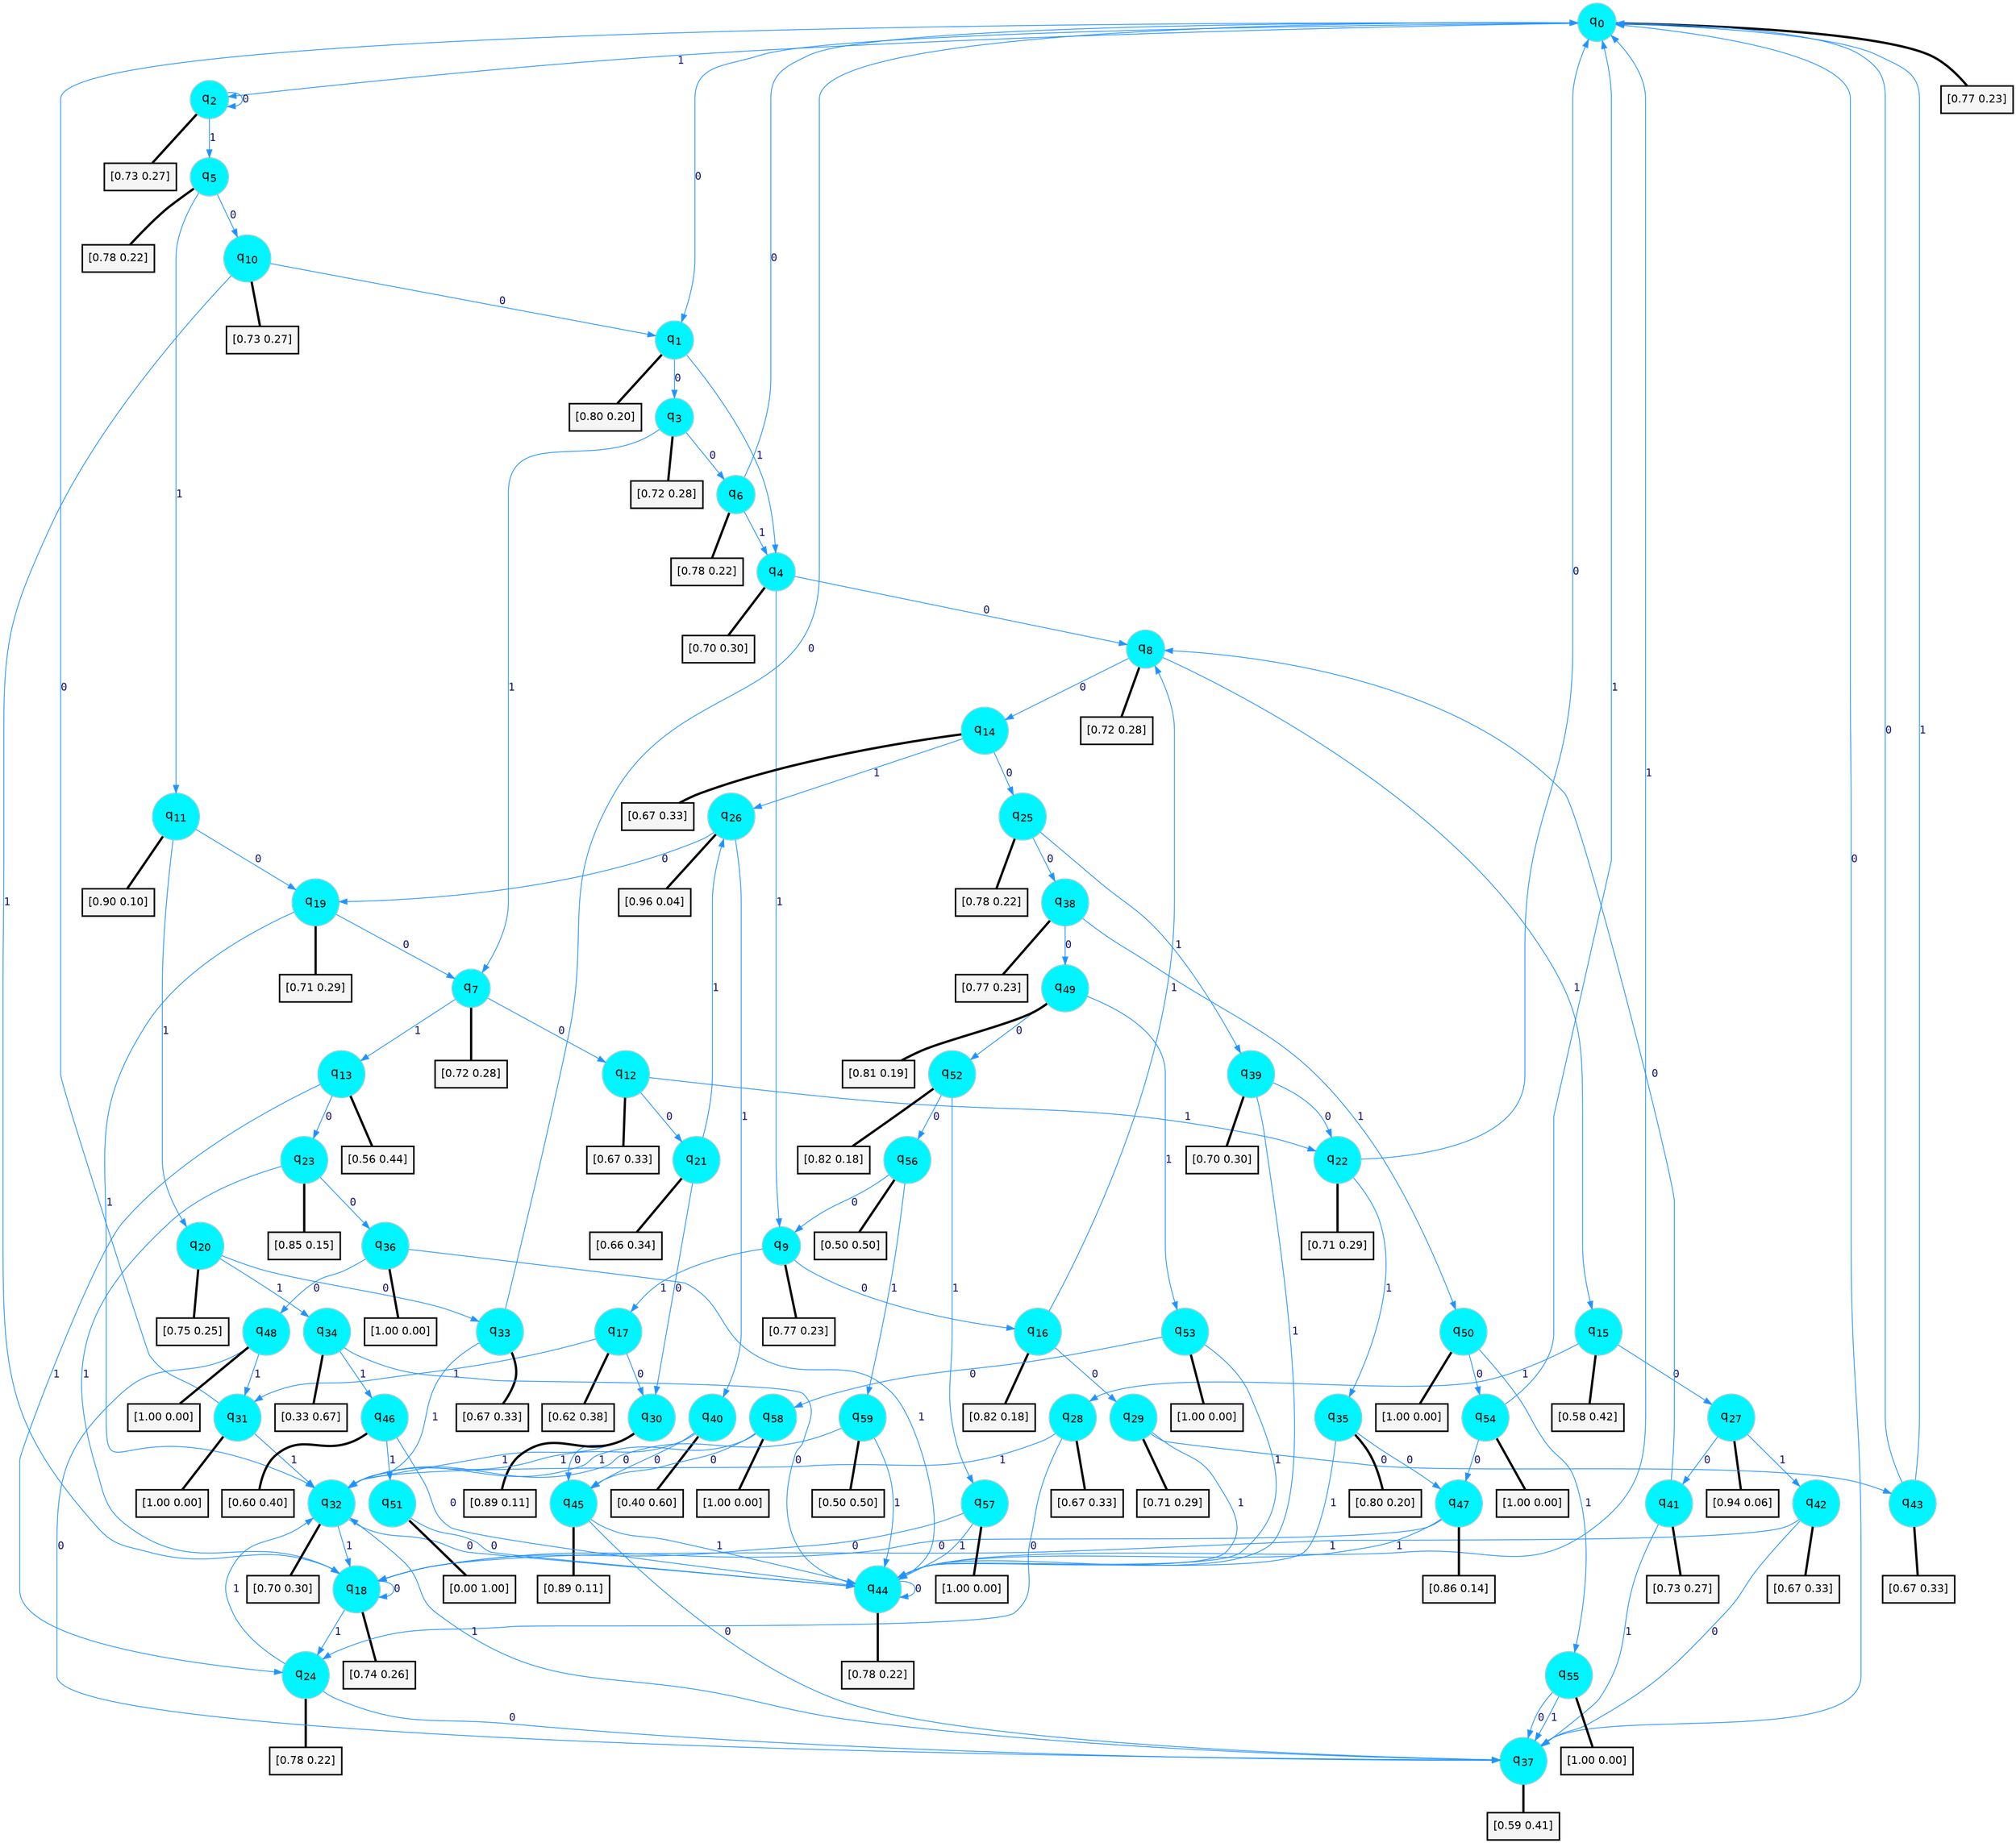digraph G {
graph [
bgcolor=transparent, dpi=300, rankdir=TD, size="40,25"];
node [
color=gray, fillcolor=turquoise1, fontcolor=black, fontname=Helvetica, fontsize=16, fontweight=bold, shape=circle, style=filled];
edge [
arrowsize=1, color=dodgerblue1, fontcolor=midnightblue, fontname=courier, fontweight=bold, penwidth=1, style=solid, weight=20];
0[label=<q<SUB>0</SUB>>];
1[label=<q<SUB>1</SUB>>];
2[label=<q<SUB>2</SUB>>];
3[label=<q<SUB>3</SUB>>];
4[label=<q<SUB>4</SUB>>];
5[label=<q<SUB>5</SUB>>];
6[label=<q<SUB>6</SUB>>];
7[label=<q<SUB>7</SUB>>];
8[label=<q<SUB>8</SUB>>];
9[label=<q<SUB>9</SUB>>];
10[label=<q<SUB>10</SUB>>];
11[label=<q<SUB>11</SUB>>];
12[label=<q<SUB>12</SUB>>];
13[label=<q<SUB>13</SUB>>];
14[label=<q<SUB>14</SUB>>];
15[label=<q<SUB>15</SUB>>];
16[label=<q<SUB>16</SUB>>];
17[label=<q<SUB>17</SUB>>];
18[label=<q<SUB>18</SUB>>];
19[label=<q<SUB>19</SUB>>];
20[label=<q<SUB>20</SUB>>];
21[label=<q<SUB>21</SUB>>];
22[label=<q<SUB>22</SUB>>];
23[label=<q<SUB>23</SUB>>];
24[label=<q<SUB>24</SUB>>];
25[label=<q<SUB>25</SUB>>];
26[label=<q<SUB>26</SUB>>];
27[label=<q<SUB>27</SUB>>];
28[label=<q<SUB>28</SUB>>];
29[label=<q<SUB>29</SUB>>];
30[label=<q<SUB>30</SUB>>];
31[label=<q<SUB>31</SUB>>];
32[label=<q<SUB>32</SUB>>];
33[label=<q<SUB>33</SUB>>];
34[label=<q<SUB>34</SUB>>];
35[label=<q<SUB>35</SUB>>];
36[label=<q<SUB>36</SUB>>];
37[label=<q<SUB>37</SUB>>];
38[label=<q<SUB>38</SUB>>];
39[label=<q<SUB>39</SUB>>];
40[label=<q<SUB>40</SUB>>];
41[label=<q<SUB>41</SUB>>];
42[label=<q<SUB>42</SUB>>];
43[label=<q<SUB>43</SUB>>];
44[label=<q<SUB>44</SUB>>];
45[label=<q<SUB>45</SUB>>];
46[label=<q<SUB>46</SUB>>];
47[label=<q<SUB>47</SUB>>];
48[label=<q<SUB>48</SUB>>];
49[label=<q<SUB>49</SUB>>];
50[label=<q<SUB>50</SUB>>];
51[label=<q<SUB>51</SUB>>];
52[label=<q<SUB>52</SUB>>];
53[label=<q<SUB>53</SUB>>];
54[label=<q<SUB>54</SUB>>];
55[label=<q<SUB>55</SUB>>];
56[label=<q<SUB>56</SUB>>];
57[label=<q<SUB>57</SUB>>];
58[label=<q<SUB>58</SUB>>];
59[label=<q<SUB>59</SUB>>];
60[label="[0.77 0.23]", shape=box,fontcolor=black, fontname=Helvetica, fontsize=14, penwidth=2, fillcolor=whitesmoke,color=black];
61[label="[0.80 0.20]", shape=box,fontcolor=black, fontname=Helvetica, fontsize=14, penwidth=2, fillcolor=whitesmoke,color=black];
62[label="[0.73 0.27]", shape=box,fontcolor=black, fontname=Helvetica, fontsize=14, penwidth=2, fillcolor=whitesmoke,color=black];
63[label="[0.72 0.28]", shape=box,fontcolor=black, fontname=Helvetica, fontsize=14, penwidth=2, fillcolor=whitesmoke,color=black];
64[label="[0.70 0.30]", shape=box,fontcolor=black, fontname=Helvetica, fontsize=14, penwidth=2, fillcolor=whitesmoke,color=black];
65[label="[0.78 0.22]", shape=box,fontcolor=black, fontname=Helvetica, fontsize=14, penwidth=2, fillcolor=whitesmoke,color=black];
66[label="[0.78 0.22]", shape=box,fontcolor=black, fontname=Helvetica, fontsize=14, penwidth=2, fillcolor=whitesmoke,color=black];
67[label="[0.72 0.28]", shape=box,fontcolor=black, fontname=Helvetica, fontsize=14, penwidth=2, fillcolor=whitesmoke,color=black];
68[label="[0.72 0.28]", shape=box,fontcolor=black, fontname=Helvetica, fontsize=14, penwidth=2, fillcolor=whitesmoke,color=black];
69[label="[0.77 0.23]", shape=box,fontcolor=black, fontname=Helvetica, fontsize=14, penwidth=2, fillcolor=whitesmoke,color=black];
70[label="[0.73 0.27]", shape=box,fontcolor=black, fontname=Helvetica, fontsize=14, penwidth=2, fillcolor=whitesmoke,color=black];
71[label="[0.90 0.10]", shape=box,fontcolor=black, fontname=Helvetica, fontsize=14, penwidth=2, fillcolor=whitesmoke,color=black];
72[label="[0.67 0.33]", shape=box,fontcolor=black, fontname=Helvetica, fontsize=14, penwidth=2, fillcolor=whitesmoke,color=black];
73[label="[0.56 0.44]", shape=box,fontcolor=black, fontname=Helvetica, fontsize=14, penwidth=2, fillcolor=whitesmoke,color=black];
74[label="[0.67 0.33]", shape=box,fontcolor=black, fontname=Helvetica, fontsize=14, penwidth=2, fillcolor=whitesmoke,color=black];
75[label="[0.58 0.42]", shape=box,fontcolor=black, fontname=Helvetica, fontsize=14, penwidth=2, fillcolor=whitesmoke,color=black];
76[label="[0.82 0.18]", shape=box,fontcolor=black, fontname=Helvetica, fontsize=14, penwidth=2, fillcolor=whitesmoke,color=black];
77[label="[0.62 0.38]", shape=box,fontcolor=black, fontname=Helvetica, fontsize=14, penwidth=2, fillcolor=whitesmoke,color=black];
78[label="[0.74 0.26]", shape=box,fontcolor=black, fontname=Helvetica, fontsize=14, penwidth=2, fillcolor=whitesmoke,color=black];
79[label="[0.71 0.29]", shape=box,fontcolor=black, fontname=Helvetica, fontsize=14, penwidth=2, fillcolor=whitesmoke,color=black];
80[label="[0.75 0.25]", shape=box,fontcolor=black, fontname=Helvetica, fontsize=14, penwidth=2, fillcolor=whitesmoke,color=black];
81[label="[0.66 0.34]", shape=box,fontcolor=black, fontname=Helvetica, fontsize=14, penwidth=2, fillcolor=whitesmoke,color=black];
82[label="[0.71 0.29]", shape=box,fontcolor=black, fontname=Helvetica, fontsize=14, penwidth=2, fillcolor=whitesmoke,color=black];
83[label="[0.85 0.15]", shape=box,fontcolor=black, fontname=Helvetica, fontsize=14, penwidth=2, fillcolor=whitesmoke,color=black];
84[label="[0.78 0.22]", shape=box,fontcolor=black, fontname=Helvetica, fontsize=14, penwidth=2, fillcolor=whitesmoke,color=black];
85[label="[0.78 0.22]", shape=box,fontcolor=black, fontname=Helvetica, fontsize=14, penwidth=2, fillcolor=whitesmoke,color=black];
86[label="[0.96 0.04]", shape=box,fontcolor=black, fontname=Helvetica, fontsize=14, penwidth=2, fillcolor=whitesmoke,color=black];
87[label="[0.94 0.06]", shape=box,fontcolor=black, fontname=Helvetica, fontsize=14, penwidth=2, fillcolor=whitesmoke,color=black];
88[label="[0.67 0.33]", shape=box,fontcolor=black, fontname=Helvetica, fontsize=14, penwidth=2, fillcolor=whitesmoke,color=black];
89[label="[0.71 0.29]", shape=box,fontcolor=black, fontname=Helvetica, fontsize=14, penwidth=2, fillcolor=whitesmoke,color=black];
90[label="[0.89 0.11]", shape=box,fontcolor=black, fontname=Helvetica, fontsize=14, penwidth=2, fillcolor=whitesmoke,color=black];
91[label="[1.00 0.00]", shape=box,fontcolor=black, fontname=Helvetica, fontsize=14, penwidth=2, fillcolor=whitesmoke,color=black];
92[label="[0.70 0.30]", shape=box,fontcolor=black, fontname=Helvetica, fontsize=14, penwidth=2, fillcolor=whitesmoke,color=black];
93[label="[0.67 0.33]", shape=box,fontcolor=black, fontname=Helvetica, fontsize=14, penwidth=2, fillcolor=whitesmoke,color=black];
94[label="[0.33 0.67]", shape=box,fontcolor=black, fontname=Helvetica, fontsize=14, penwidth=2, fillcolor=whitesmoke,color=black];
95[label="[0.80 0.20]", shape=box,fontcolor=black, fontname=Helvetica, fontsize=14, penwidth=2, fillcolor=whitesmoke,color=black];
96[label="[1.00 0.00]", shape=box,fontcolor=black, fontname=Helvetica, fontsize=14, penwidth=2, fillcolor=whitesmoke,color=black];
97[label="[0.59 0.41]", shape=box,fontcolor=black, fontname=Helvetica, fontsize=14, penwidth=2, fillcolor=whitesmoke,color=black];
98[label="[0.77 0.23]", shape=box,fontcolor=black, fontname=Helvetica, fontsize=14, penwidth=2, fillcolor=whitesmoke,color=black];
99[label="[0.70 0.30]", shape=box,fontcolor=black, fontname=Helvetica, fontsize=14, penwidth=2, fillcolor=whitesmoke,color=black];
100[label="[0.40 0.60]", shape=box,fontcolor=black, fontname=Helvetica, fontsize=14, penwidth=2, fillcolor=whitesmoke,color=black];
101[label="[0.73 0.27]", shape=box,fontcolor=black, fontname=Helvetica, fontsize=14, penwidth=2, fillcolor=whitesmoke,color=black];
102[label="[0.67 0.33]", shape=box,fontcolor=black, fontname=Helvetica, fontsize=14, penwidth=2, fillcolor=whitesmoke,color=black];
103[label="[0.67 0.33]", shape=box,fontcolor=black, fontname=Helvetica, fontsize=14, penwidth=2, fillcolor=whitesmoke,color=black];
104[label="[0.78 0.22]", shape=box,fontcolor=black, fontname=Helvetica, fontsize=14, penwidth=2, fillcolor=whitesmoke,color=black];
105[label="[0.89 0.11]", shape=box,fontcolor=black, fontname=Helvetica, fontsize=14, penwidth=2, fillcolor=whitesmoke,color=black];
106[label="[0.60 0.40]", shape=box,fontcolor=black, fontname=Helvetica, fontsize=14, penwidth=2, fillcolor=whitesmoke,color=black];
107[label="[0.86 0.14]", shape=box,fontcolor=black, fontname=Helvetica, fontsize=14, penwidth=2, fillcolor=whitesmoke,color=black];
108[label="[1.00 0.00]", shape=box,fontcolor=black, fontname=Helvetica, fontsize=14, penwidth=2, fillcolor=whitesmoke,color=black];
109[label="[0.81 0.19]", shape=box,fontcolor=black, fontname=Helvetica, fontsize=14, penwidth=2, fillcolor=whitesmoke,color=black];
110[label="[1.00 0.00]", shape=box,fontcolor=black, fontname=Helvetica, fontsize=14, penwidth=2, fillcolor=whitesmoke,color=black];
111[label="[0.00 1.00]", shape=box,fontcolor=black, fontname=Helvetica, fontsize=14, penwidth=2, fillcolor=whitesmoke,color=black];
112[label="[0.82 0.18]", shape=box,fontcolor=black, fontname=Helvetica, fontsize=14, penwidth=2, fillcolor=whitesmoke,color=black];
113[label="[1.00 0.00]", shape=box,fontcolor=black, fontname=Helvetica, fontsize=14, penwidth=2, fillcolor=whitesmoke,color=black];
114[label="[1.00 0.00]", shape=box,fontcolor=black, fontname=Helvetica, fontsize=14, penwidth=2, fillcolor=whitesmoke,color=black];
115[label="[1.00 0.00]", shape=box,fontcolor=black, fontname=Helvetica, fontsize=14, penwidth=2, fillcolor=whitesmoke,color=black];
116[label="[0.50 0.50]", shape=box,fontcolor=black, fontname=Helvetica, fontsize=14, penwidth=2, fillcolor=whitesmoke,color=black];
117[label="[1.00 0.00]", shape=box,fontcolor=black, fontname=Helvetica, fontsize=14, penwidth=2, fillcolor=whitesmoke,color=black];
118[label="[1.00 0.00]", shape=box,fontcolor=black, fontname=Helvetica, fontsize=14, penwidth=2, fillcolor=whitesmoke,color=black];
119[label="[0.50 0.50]", shape=box,fontcolor=black, fontname=Helvetica, fontsize=14, penwidth=2, fillcolor=whitesmoke,color=black];
0->1 [label=0];
0->2 [label=1];
0->60 [arrowhead=none, penwidth=3,color=black];
1->3 [label=0];
1->4 [label=1];
1->61 [arrowhead=none, penwidth=3,color=black];
2->2 [label=0];
2->5 [label=1];
2->62 [arrowhead=none, penwidth=3,color=black];
3->6 [label=0];
3->7 [label=1];
3->63 [arrowhead=none, penwidth=3,color=black];
4->8 [label=0];
4->9 [label=1];
4->64 [arrowhead=none, penwidth=3,color=black];
5->10 [label=0];
5->11 [label=1];
5->65 [arrowhead=none, penwidth=3,color=black];
6->0 [label=0];
6->4 [label=1];
6->66 [arrowhead=none, penwidth=3,color=black];
7->12 [label=0];
7->13 [label=1];
7->67 [arrowhead=none, penwidth=3,color=black];
8->14 [label=0];
8->15 [label=1];
8->68 [arrowhead=none, penwidth=3,color=black];
9->16 [label=0];
9->17 [label=1];
9->69 [arrowhead=none, penwidth=3,color=black];
10->1 [label=0];
10->18 [label=1];
10->70 [arrowhead=none, penwidth=3,color=black];
11->19 [label=0];
11->20 [label=1];
11->71 [arrowhead=none, penwidth=3,color=black];
12->21 [label=0];
12->22 [label=1];
12->72 [arrowhead=none, penwidth=3,color=black];
13->23 [label=0];
13->24 [label=1];
13->73 [arrowhead=none, penwidth=3,color=black];
14->25 [label=0];
14->26 [label=1];
14->74 [arrowhead=none, penwidth=3,color=black];
15->27 [label=0];
15->28 [label=1];
15->75 [arrowhead=none, penwidth=3,color=black];
16->29 [label=0];
16->8 [label=1];
16->76 [arrowhead=none, penwidth=3,color=black];
17->30 [label=0];
17->31 [label=1];
17->77 [arrowhead=none, penwidth=3,color=black];
18->18 [label=0];
18->24 [label=1];
18->78 [arrowhead=none, penwidth=3,color=black];
19->7 [label=0];
19->32 [label=1];
19->79 [arrowhead=none, penwidth=3,color=black];
20->33 [label=0];
20->34 [label=1];
20->80 [arrowhead=none, penwidth=3,color=black];
21->30 [label=0];
21->26 [label=1];
21->81 [arrowhead=none, penwidth=3,color=black];
22->0 [label=0];
22->35 [label=1];
22->82 [arrowhead=none, penwidth=3,color=black];
23->36 [label=0];
23->18 [label=1];
23->83 [arrowhead=none, penwidth=3,color=black];
24->37 [label=0];
24->32 [label=1];
24->84 [arrowhead=none, penwidth=3,color=black];
25->38 [label=0];
25->39 [label=1];
25->85 [arrowhead=none, penwidth=3,color=black];
26->19 [label=0];
26->40 [label=1];
26->86 [arrowhead=none, penwidth=3,color=black];
27->41 [label=0];
27->42 [label=1];
27->87 [arrowhead=none, penwidth=3,color=black];
28->24 [label=0];
28->32 [label=1];
28->88 [arrowhead=none, penwidth=3,color=black];
29->43 [label=0];
29->44 [label=1];
29->89 [arrowhead=none, penwidth=3,color=black];
30->45 [label=0];
30->32 [label=1];
30->90 [arrowhead=none, penwidth=3,color=black];
31->0 [label=0];
31->32 [label=1];
31->91 [arrowhead=none, penwidth=3,color=black];
32->44 [label=0];
32->18 [label=1];
32->92 [arrowhead=none, penwidth=3,color=black];
33->0 [label=0];
33->32 [label=1];
33->93 [arrowhead=none, penwidth=3,color=black];
34->44 [label=0];
34->46 [label=1];
34->94 [arrowhead=none, penwidth=3,color=black];
35->47 [label=0];
35->44 [label=1];
35->95 [arrowhead=none, penwidth=3,color=black];
36->48 [label=0];
36->44 [label=1];
36->96 [arrowhead=none, penwidth=3,color=black];
37->0 [label=0];
37->32 [label=1];
37->97 [arrowhead=none, penwidth=3,color=black];
38->49 [label=0];
38->50 [label=1];
38->98 [arrowhead=none, penwidth=3,color=black];
39->22 [label=0];
39->44 [label=1];
39->99 [arrowhead=none, penwidth=3,color=black];
40->45 [label=0];
40->32 [label=1];
40->100 [arrowhead=none, penwidth=3,color=black];
41->8 [label=0];
41->37 [label=1];
41->101 [arrowhead=none, penwidth=3,color=black];
42->37 [label=0];
42->18 [label=1];
42->102 [arrowhead=none, penwidth=3,color=black];
43->0 [label=0];
43->0 [label=1];
43->103 [arrowhead=none, penwidth=3,color=black];
44->44 [label=0];
44->0 [label=1];
44->104 [arrowhead=none, penwidth=3,color=black];
45->37 [label=0];
45->44 [label=1];
45->105 [arrowhead=none, penwidth=3,color=black];
46->44 [label=0];
46->51 [label=1];
46->106 [arrowhead=none, penwidth=3,color=black];
47->18 [label=0];
47->44 [label=1];
47->107 [arrowhead=none, penwidth=3,color=black];
48->37 [label=0];
48->31 [label=1];
48->108 [arrowhead=none, penwidth=3,color=black];
49->52 [label=0];
49->53 [label=1];
49->109 [arrowhead=none, penwidth=3,color=black];
50->54 [label=0];
50->55 [label=1];
50->110 [arrowhead=none, penwidth=3,color=black];
51->44 [label=0];
51->111 [arrowhead=none, penwidth=3,color=black];
52->56 [label=0];
52->57 [label=1];
52->112 [arrowhead=none, penwidth=3,color=black];
53->58 [label=0];
53->44 [label=1];
53->113 [arrowhead=none, penwidth=3,color=black];
54->47 [label=0];
54->0 [label=1];
54->114 [arrowhead=none, penwidth=3,color=black];
55->37 [label=0];
55->37 [label=1];
55->115 [arrowhead=none, penwidth=3,color=black];
56->9 [label=0];
56->59 [label=1];
56->116 [arrowhead=none, penwidth=3,color=black];
57->18 [label=0];
57->44 [label=1];
57->117 [arrowhead=none, penwidth=3,color=black];
58->45 [label=0];
58->32 [label=1];
58->118 [arrowhead=none, penwidth=3,color=black];
59->32 [label=0];
59->44 [label=1];
59->119 [arrowhead=none, penwidth=3,color=black];
}
